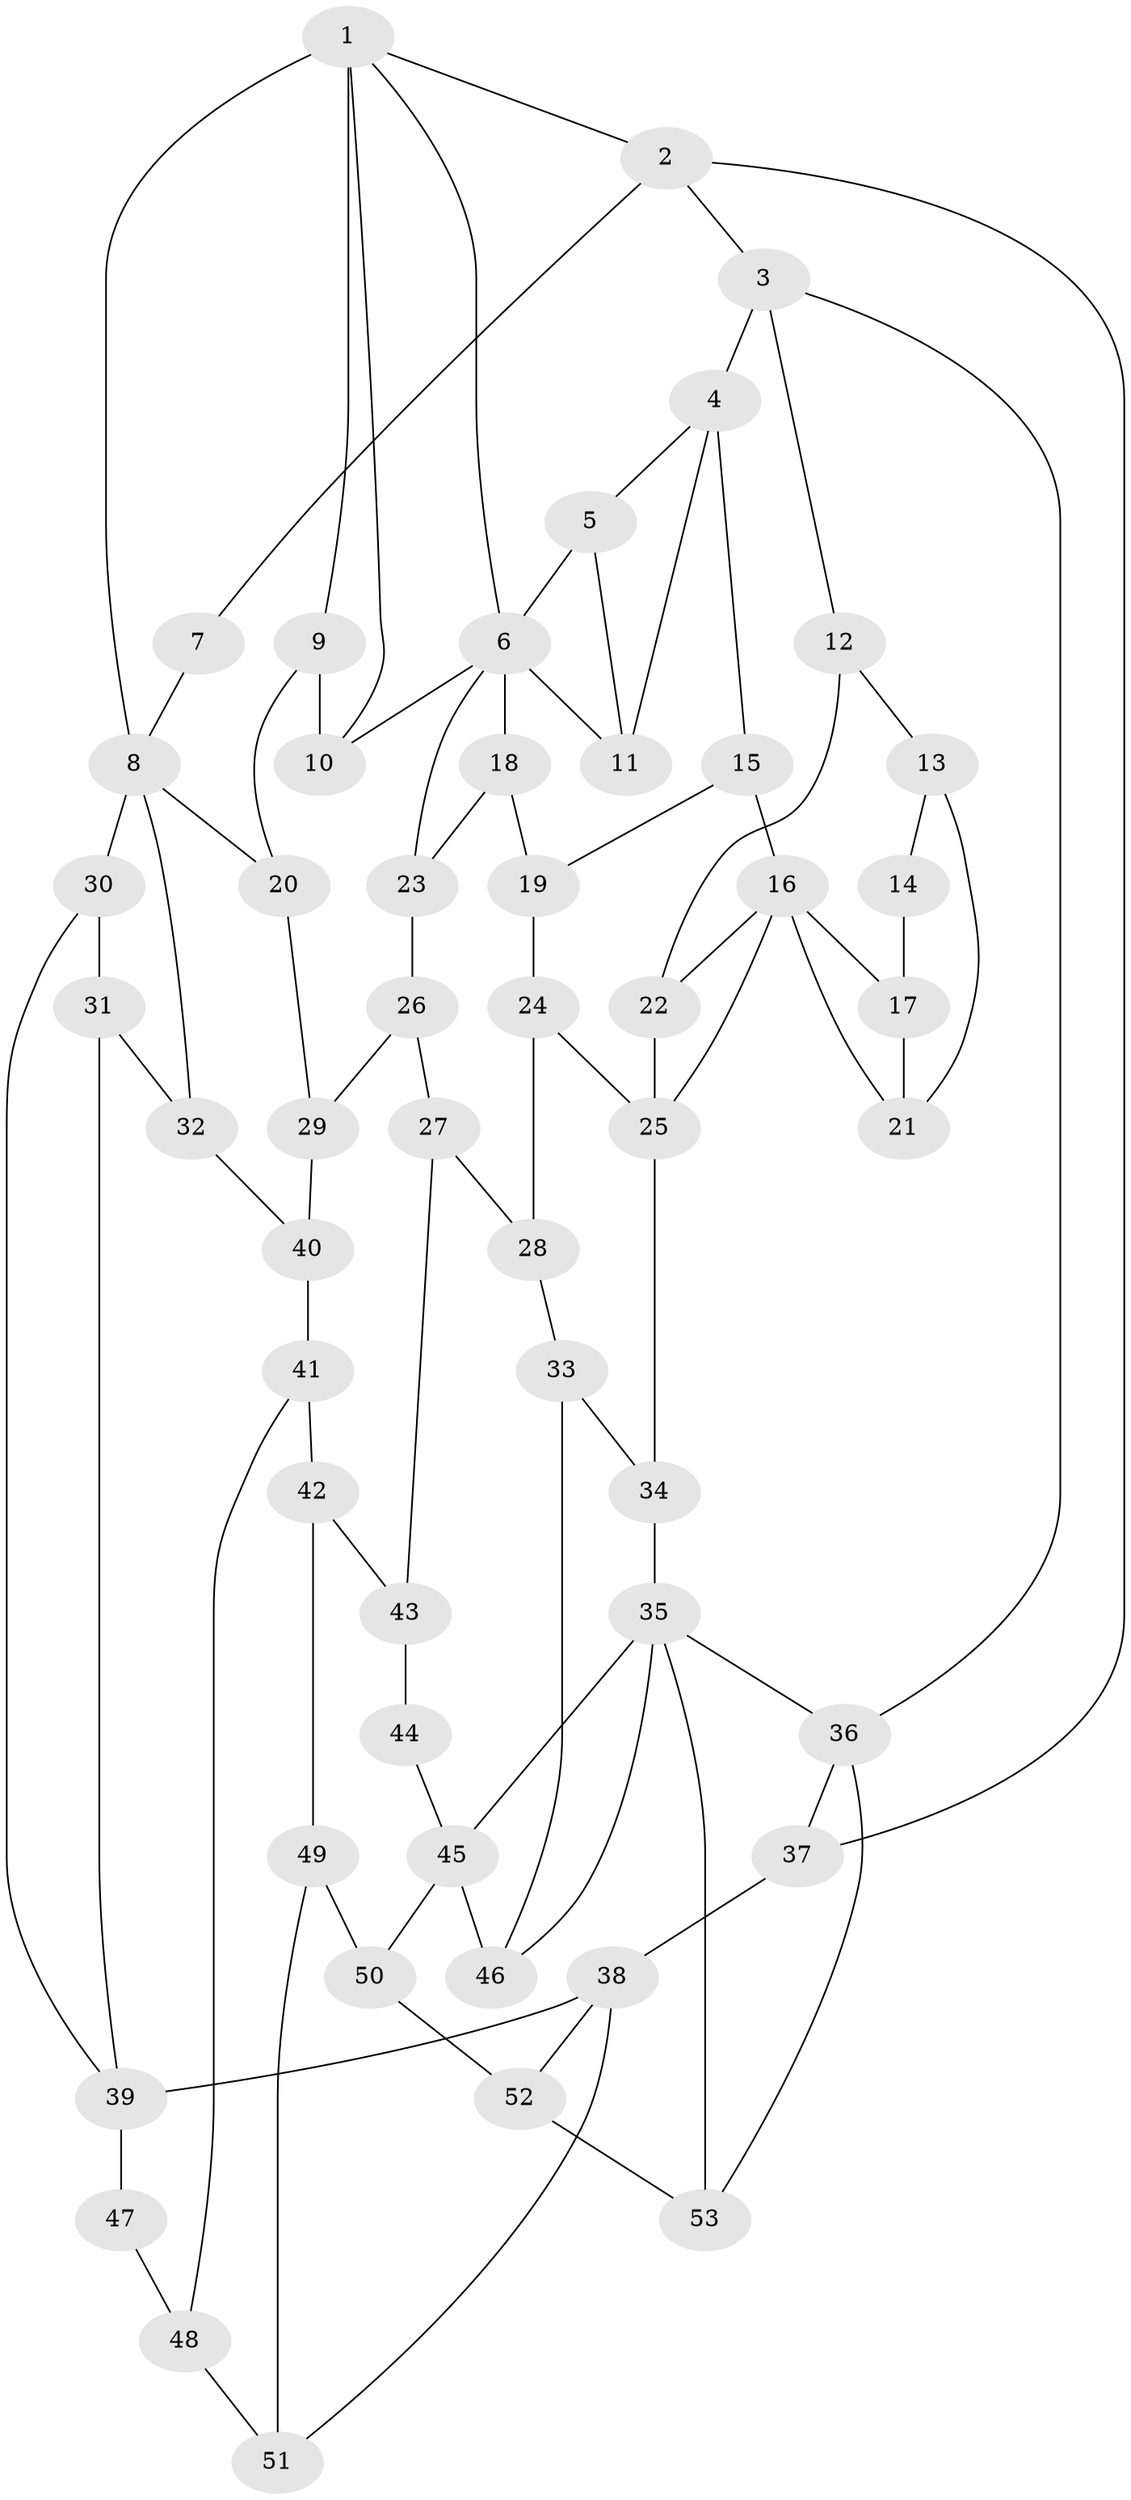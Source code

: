 // original degree distribution, {3: 0.03409090909090909, 6: 0.26136363636363635, 5: 0.4431818181818182, 4: 0.26136363636363635}
// Generated by graph-tools (version 1.1) at 2025/54/03/04/25 22:54:34]
// undirected, 53 vertices, 87 edges
graph export_dot {
  node [color=gray90,style=filled];
  1;
  2;
  3;
  4;
  5;
  6;
  7;
  8;
  9;
  10;
  11;
  12;
  13;
  14;
  15;
  16;
  17;
  18;
  19;
  20;
  21;
  22;
  23;
  24;
  25;
  26;
  27;
  28;
  29;
  30;
  31;
  32;
  33;
  34;
  35;
  36;
  37;
  38;
  39;
  40;
  41;
  42;
  43;
  44;
  45;
  46;
  47;
  48;
  49;
  50;
  51;
  52;
  53;
  1 -- 2 [weight=1.0];
  1 -- 6 [weight=1.0];
  1 -- 8 [weight=1.0];
  1 -- 9 [weight=1.0];
  1 -- 10 [weight=1.0];
  2 -- 3 [weight=1.0];
  2 -- 7 [weight=1.0];
  2 -- 37 [weight=1.0];
  3 -- 4 [weight=1.0];
  3 -- 12 [weight=1.0];
  3 -- 36 [weight=1.0];
  4 -- 5 [weight=1.0];
  4 -- 11 [weight=1.0];
  4 -- 15 [weight=1.0];
  5 -- 6 [weight=1.0];
  5 -- 11 [weight=1.0];
  6 -- 10 [weight=1.0];
  6 -- 11 [weight=1.0];
  6 -- 18 [weight=1.0];
  6 -- 23 [weight=1.0];
  7 -- 8 [weight=2.0];
  8 -- 20 [weight=1.0];
  8 -- 30 [weight=1.0];
  8 -- 32 [weight=1.0];
  9 -- 10 [weight=1.0];
  9 -- 20 [weight=1.0];
  12 -- 13 [weight=1.0];
  12 -- 22 [weight=1.0];
  13 -- 14 [weight=1.0];
  13 -- 21 [weight=1.0];
  14 -- 17 [weight=1.0];
  15 -- 16 [weight=1.0];
  15 -- 19 [weight=1.0];
  16 -- 17 [weight=1.0];
  16 -- 21 [weight=1.0];
  16 -- 22 [weight=2.0];
  16 -- 25 [weight=1.0];
  17 -- 21 [weight=1.0];
  18 -- 19 [weight=1.0];
  18 -- 23 [weight=1.0];
  19 -- 24 [weight=1.0];
  20 -- 29 [weight=1.0];
  22 -- 25 [weight=1.0];
  23 -- 26 [weight=1.0];
  24 -- 25 [weight=1.0];
  24 -- 28 [weight=1.0];
  25 -- 34 [weight=2.0];
  26 -- 27 [weight=1.0];
  26 -- 29 [weight=1.0];
  27 -- 28 [weight=1.0];
  27 -- 43 [weight=1.0];
  28 -- 33 [weight=1.0];
  29 -- 40 [weight=1.0];
  30 -- 31 [weight=1.0];
  30 -- 39 [weight=1.0];
  31 -- 32 [weight=1.0];
  31 -- 39 [weight=1.0];
  32 -- 40 [weight=1.0];
  33 -- 34 [weight=1.0];
  33 -- 46 [weight=1.0];
  34 -- 35 [weight=2.0];
  35 -- 36 [weight=1.0];
  35 -- 45 [weight=1.0];
  35 -- 46 [weight=1.0];
  35 -- 53 [weight=1.0];
  36 -- 37 [weight=1.0];
  36 -- 53 [weight=1.0];
  37 -- 38 [weight=2.0];
  38 -- 39 [weight=2.0];
  38 -- 51 [weight=1.0];
  38 -- 52 [weight=1.0];
  39 -- 47 [weight=2.0];
  40 -- 41 [weight=1.0];
  41 -- 42 [weight=1.0];
  41 -- 48 [weight=1.0];
  42 -- 43 [weight=1.0];
  42 -- 49 [weight=1.0];
  43 -- 44 [weight=1.0];
  44 -- 45 [weight=2.0];
  45 -- 46 [weight=2.0];
  45 -- 50 [weight=1.0];
  47 -- 48 [weight=1.0];
  48 -- 51 [weight=1.0];
  49 -- 50 [weight=1.0];
  49 -- 51 [weight=1.0];
  50 -- 52 [weight=1.0];
  52 -- 53 [weight=1.0];
}
